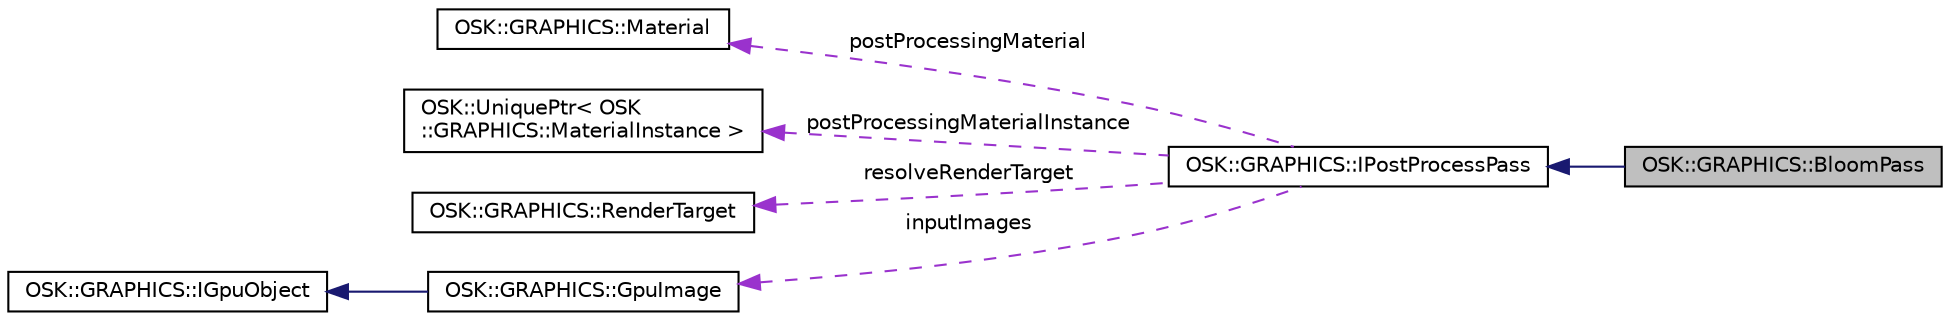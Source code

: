 digraph "OSK::GRAPHICS::BloomPass"
{
 // LATEX_PDF_SIZE
  edge [fontname="Helvetica",fontsize="10",labelfontname="Helvetica",labelfontsize="10"];
  node [fontname="Helvetica",fontsize="10",shape=record];
  rankdir="LR";
  Node1 [label="OSK::GRAPHICS::BloomPass",height=0.2,width=0.4,color="black", fillcolor="grey75", style="filled", fontcolor="black",tooltip="Clase auxiliar que permite una capa de bloom / resplandor."];
  Node2 -> Node1 [dir="back",color="midnightblue",fontsize="10",style="solid",fontname="Helvetica"];
  Node2 [label="OSK::GRAPHICS::IPostProcessPass",height=0.2,width=0.4,color="black", fillcolor="white", style="filled",URL="$class_o_s_k_1_1_g_r_a_p_h_i_c_s_1_1_i_post_process_pass.html",tooltip="Clase base que permite ejecutar pases de efectos de postprocesamiento."];
  Node3 -> Node2 [dir="back",color="darkorchid3",fontsize="10",style="dashed",label=" postProcessingMaterial" ,fontname="Helvetica"];
  Node3 [label="OSK::GRAPHICS::Material",height=0.2,width=0.4,color="black", fillcolor="white", style="filled",URL="$class_o_s_k_1_1_g_r_a_p_h_i_c_s_1_1_material.html",tooltip="Un material define el comportamiento del renderizador con un objeto en concreto. Debe definirse el la..."];
  Node4 -> Node2 [dir="back",color="darkorchid3",fontsize="10",style="dashed",label=" postProcessingMaterialInstance" ,fontname="Helvetica"];
  Node4 [label="OSK::UniquePtr\< OSK\l::GRAPHICS::MaterialInstance \>",height=0.2,width=0.4,color="black", fillcolor="white", style="filled",URL="$class_o_s_k_1_1_unique_ptr.html",tooltip=" "];
  Node5 -> Node2 [dir="back",color="darkorchid3",fontsize="10",style="dashed",label=" resolveRenderTarget" ,fontname="Helvetica"];
  Node5 [label="OSK::GRAPHICS::RenderTarget",height=0.2,width=0.4,color="black", fillcolor="white", style="filled",URL="$class_o_s_k_1_1_g_r_a_p_h_i_c_s_1_1_render_target.html",tooltip="Representa una textura a la que se puede renderizar."];
  Node6 -> Node2 [dir="back",color="darkorchid3",fontsize="10",style="dashed",label=" inputImages" ,fontname="Helvetica"];
  Node6 [label="OSK::GRAPHICS::GpuImage",height=0.2,width=0.4,color="black", fillcolor="white", style="filled",URL="$class_o_s_k_1_1_g_r_a_p_h_i_c_s_1_1_gpu_image.html",tooltip="Representación interna de una imagen en la GPU."];
  Node7 -> Node6 [dir="back",color="midnightblue",fontsize="10",style="solid",fontname="Helvetica"];
  Node7 [label="OSK::GRAPHICS::IGpuObject",height=0.2,width=0.4,color="black", fillcolor="white", style="filled",URL="$class_o_s_k_1_1_g_r_a_p_h_i_c_s_1_1_i_gpu_object.html",tooltip="Interfaz común para los objetos almacenados en la CPU."];
}
